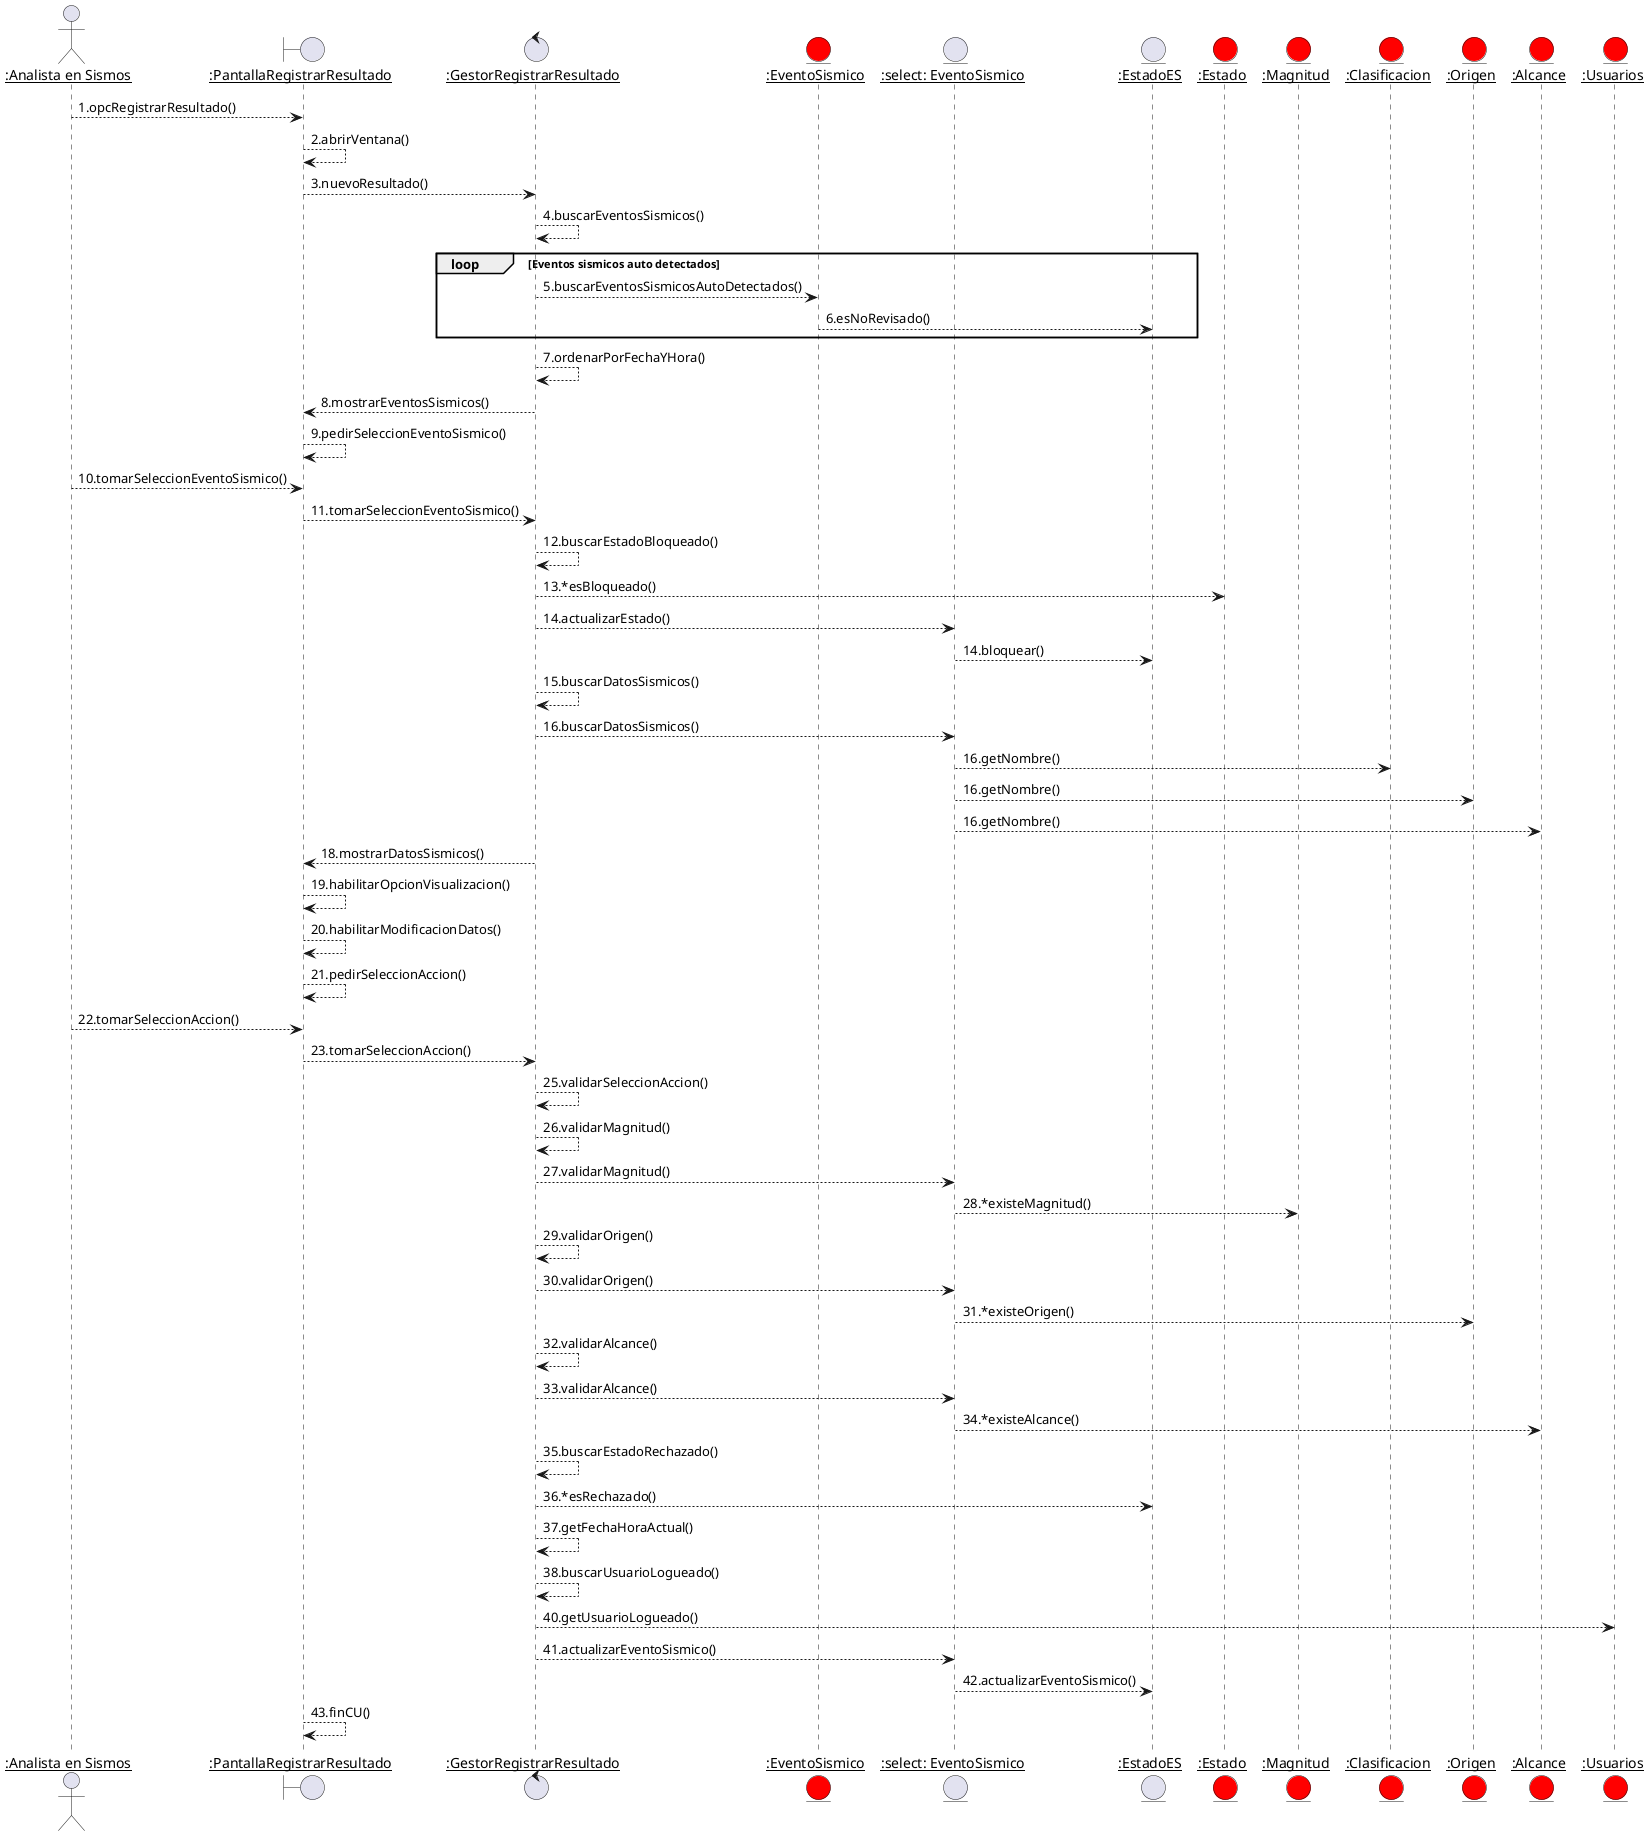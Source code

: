 @startuml RegistroManual
actor "__:Analista en Sismos__" as Analista

boundary "__:PantallaRegistrarResultado__" as PR

Analista --> PR : 1.opcRegistrarResultado()

PR --> PR : 2.abrirVentana()

control "__:GestorRegistrarResultado__" as GR

PR --> GR : 3.nuevoResultado()

GR --> GR : 4.buscarEventosSismicos()

entity "__:EventoSismico__" as ES #red
entity "__:select: EventoSismico__" as SES
group loop [Eventos sismicos auto detectados]
    GR --> ES : 5.buscarEventosSismicosAutoDetectados()
    entity "__:EstadoES__" as EES
    ES --> EES : 6.esNoRevisado()
end

GR --> GR : 7.ordenarPorFechaYHora()
GR --> PR : 8.mostrarEventosSismicos()

PR --> PR : 9.pedirSeleccionEventoSismico()

Analista --> PR : 10.tomarSeleccionEventoSismico()

PR --> GR : 11.tomarSeleccionEventoSismico()

entity "__:Estado__" as E #red
GR --> GR : 12.buscarEstadoBloqueado()
GR --> E : 13.*esBloqueado()

GR --> SES : 14.actualizarEstado()
SES --> EES : 14.bloquear()
entity "__:Magnitud__" as M #red
entity "__:Clasificacion__" as C #red

entity "__:Origen__" as O #red
entity "__:Alcance__" as A #red

GR --> GR : 15.buscarDatosSismicos()
GR --> SES: 16.buscarDatosSismicos()

SES --> C: 16.getNombre()
SES --> O: 16.getNombre()
SES --> A: 16.getNombre()


GR --> PR : 18.mostrarDatosSismicos()

PR --> PR : 19.habilitarOpcionVisualizacion()

PR --> PR : 20.habilitarModificacionDatos()

PR --> PR : 21.pedirSeleccionAccion()
Analista --> PR: 22.tomarSeleccionAccion()

PR --> GR : 23.tomarSeleccionAccion()
GR --> GR : 25.validarSeleccionAccion()
GR --> GR : 26.validarMagnitud()
GR --> SES : 27.validarMagnitud()
SES --> M : 28.*existeMagnitud()
GR --> GR : 29.validarOrigen()
GR --> SES : 30.validarOrigen()
SES --> O : 31.*existeOrigen()
GR --> GR : 32.validarAlcance()
GR --> SES : 33.validarAlcance()
SES --> A : 34.*existeAlcance()

GR --> GR : 35.buscarEstadoRechazado()
GR --> EES : 36.*esRechazado()

GR --> GR : 37.getFechaHoraActual()

GR --> GR : 38.buscarUsuarioLogueado()
entity "__:Usuarios__" as U #red
GR --> U : 40.getUsuarioLogueado()

GR --> SES : 41.actualizarEventoSismico()
SES --> EES : 42.actualizarEventoSismico()
PR --> PR : 43.finCU()

@enduml
